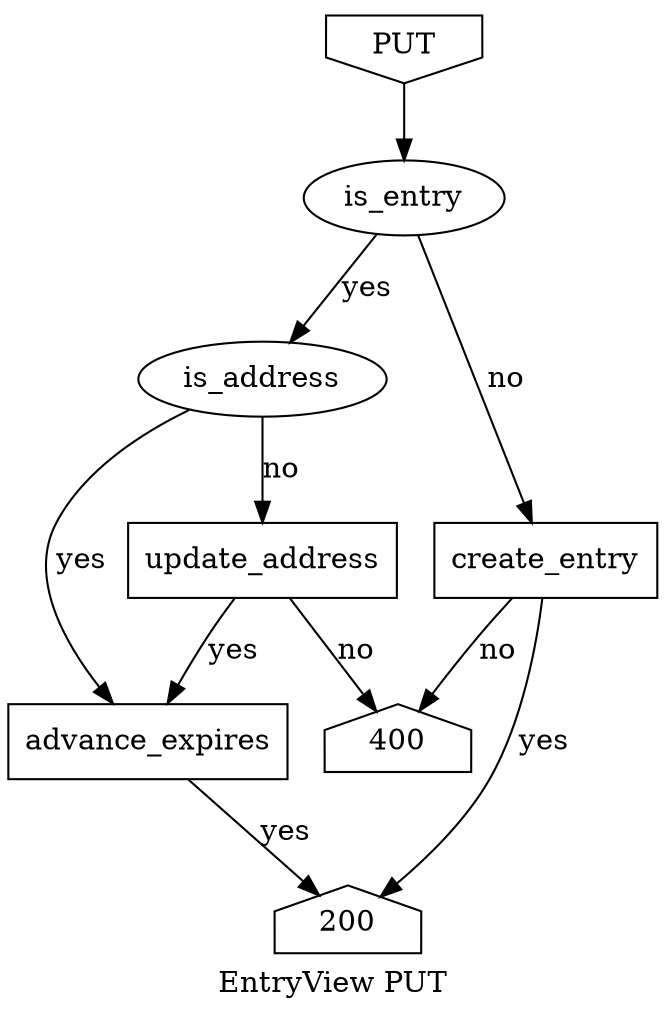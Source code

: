 digraph {
    label="EntryView PUT";

    PUT[shape="invhouse"];

    200[shape="house"];
    400[shape="house"];

    advance_expires[shape="box"];
    create_entry[shape="box"];
    update_address[shape="box"];

    PUT -> is_entry;

    is_entry -> is_address[label="yes"];
    is_entry -> create_entry[label="no"];

    create_entry -> 200[label="yes"];
    create_entry -> 400[label="no"];

    is_address -> advance_expires[label="yes"];
    is_address -> update_address[label="no"];

    update_address -> advance_expires[label="yes"];
    update_address -> 400[label="no"];

    advance_expires -> 200[label="yes"];
}
